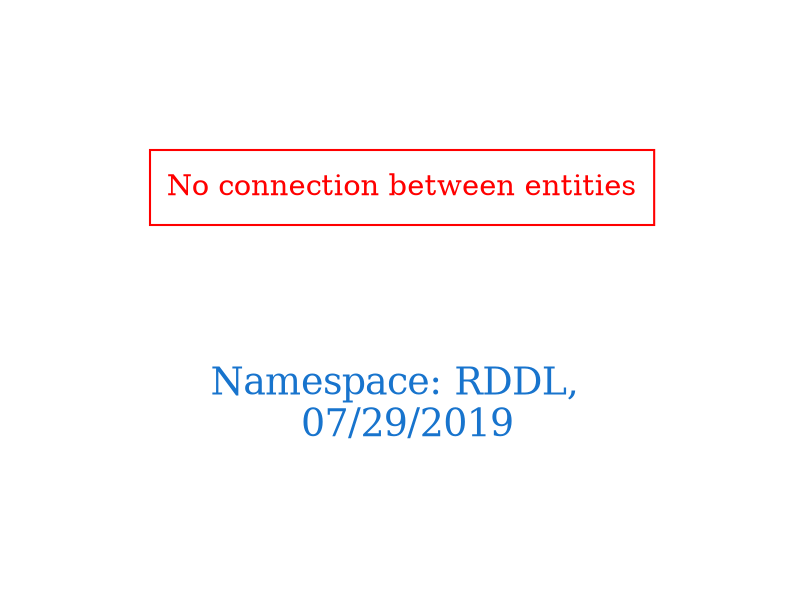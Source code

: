 digraph OGIT_ontology {
 graph [ rankdir= LR,pad=1 
fontsize = 18,
fontcolor= dodgerblue3,label = "\n\n\nNamespace: RDDL, \n 07/29/2019"];
node[shape=polygon];
edge [  color="gray81"];

"No connection between entities" [fontcolor = "red",color="red", shape="polygon"]
}
